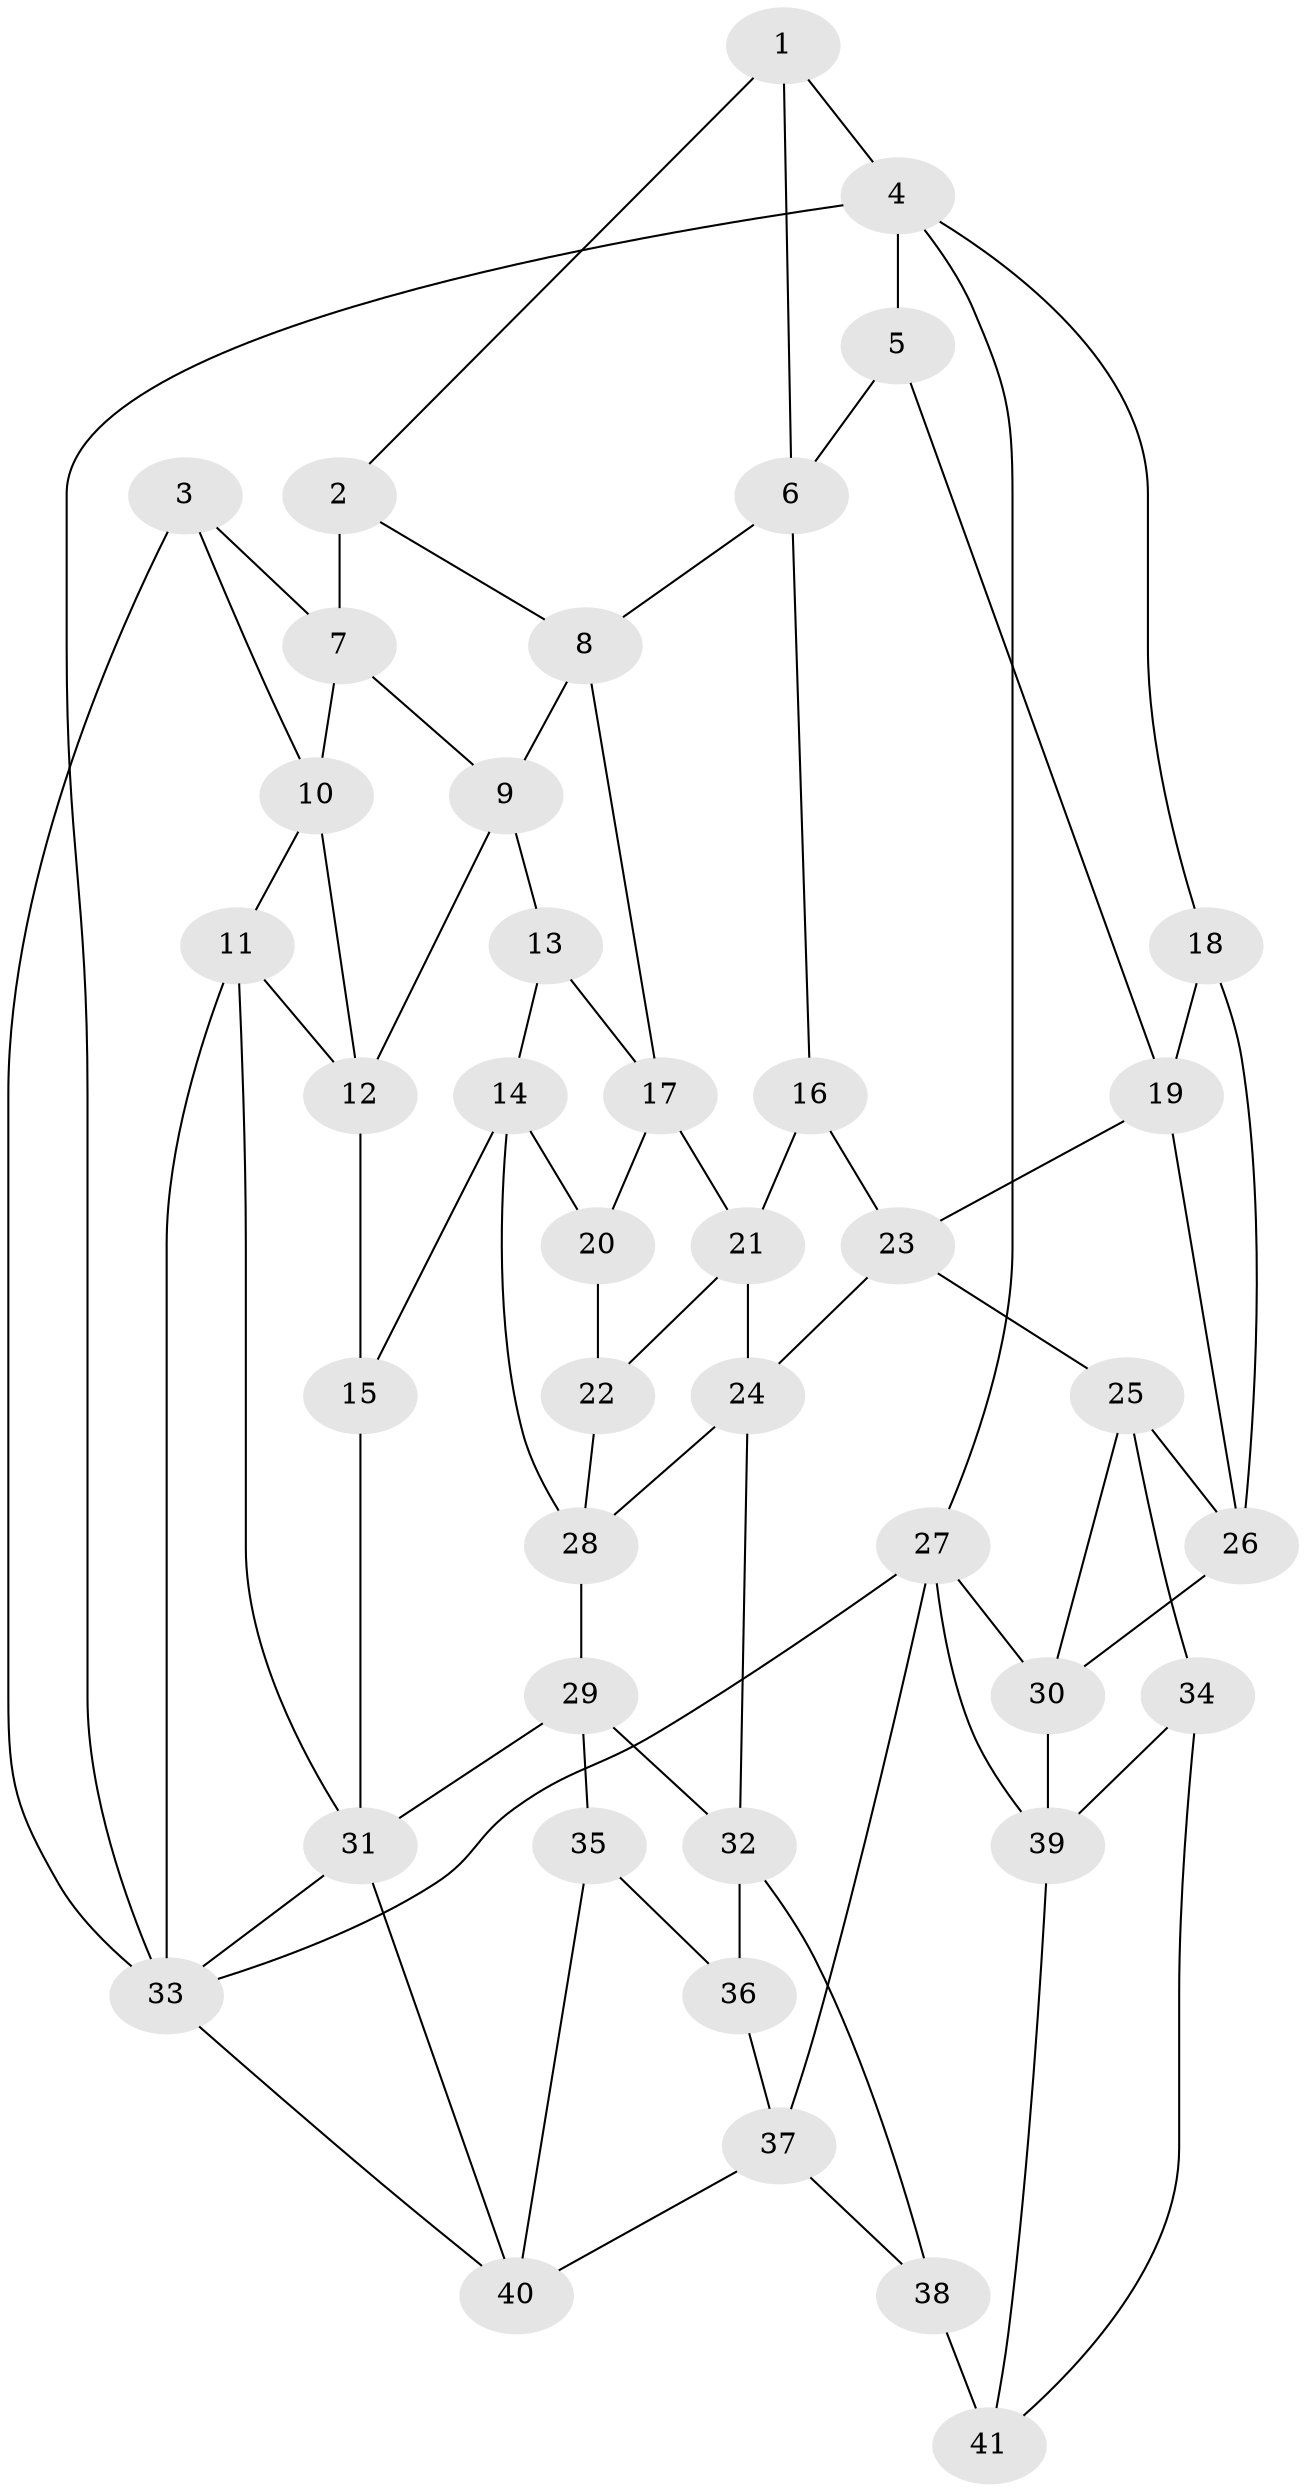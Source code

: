 // original degree distribution, {3: 0.04878048780487805, 5: 0.5365853658536586, 4: 0.1951219512195122, 6: 0.21951219512195122}
// Generated by graph-tools (version 1.1) at 2025/27/03/09/25 03:27:15]
// undirected, 41 vertices, 77 edges
graph export_dot {
graph [start="1"]
  node [color=gray90,style=filled];
  1;
  2;
  3;
  4;
  5;
  6;
  7;
  8;
  9;
  10;
  11;
  12;
  13;
  14;
  15;
  16;
  17;
  18;
  19;
  20;
  21;
  22;
  23;
  24;
  25;
  26;
  27;
  28;
  29;
  30;
  31;
  32;
  33;
  34;
  35;
  36;
  37;
  38;
  39;
  40;
  41;
  1 -- 2 [weight=1.0];
  1 -- 4 [weight=1.0];
  1 -- 6 [weight=1.0];
  2 -- 7 [weight=1.0];
  2 -- 8 [weight=1.0];
  3 -- 7 [weight=1.0];
  3 -- 10 [weight=1.0];
  3 -- 33 [weight=2.0];
  4 -- 5 [weight=1.0];
  4 -- 18 [weight=1.0];
  4 -- 27 [weight=1.0];
  4 -- 33 [weight=1.0];
  5 -- 6 [weight=1.0];
  5 -- 19 [weight=1.0];
  6 -- 8 [weight=1.0];
  6 -- 16 [weight=1.0];
  7 -- 9 [weight=1.0];
  7 -- 10 [weight=1.0];
  8 -- 9 [weight=1.0];
  8 -- 17 [weight=1.0];
  9 -- 12 [weight=1.0];
  9 -- 13 [weight=1.0];
  10 -- 11 [weight=1.0];
  10 -- 12 [weight=1.0];
  11 -- 12 [weight=1.0];
  11 -- 31 [weight=1.0];
  11 -- 33 [weight=1.0];
  12 -- 15 [weight=1.0];
  13 -- 14 [weight=1.0];
  13 -- 17 [weight=1.0];
  14 -- 15 [weight=1.0];
  14 -- 20 [weight=1.0];
  14 -- 28 [weight=1.0];
  15 -- 31 [weight=2.0];
  16 -- 21 [weight=1.0];
  16 -- 23 [weight=1.0];
  17 -- 20 [weight=1.0];
  17 -- 21 [weight=1.0];
  18 -- 19 [weight=1.0];
  18 -- 26 [weight=1.0];
  19 -- 23 [weight=1.0];
  19 -- 26 [weight=1.0];
  20 -- 22 [weight=2.0];
  21 -- 22 [weight=1.0];
  21 -- 24 [weight=1.0];
  22 -- 28 [weight=1.0];
  23 -- 24 [weight=1.0];
  23 -- 25 [weight=1.0];
  24 -- 28 [weight=1.0];
  24 -- 32 [weight=1.0];
  25 -- 26 [weight=1.0];
  25 -- 30 [weight=1.0];
  25 -- 34 [weight=1.0];
  26 -- 30 [weight=1.0];
  27 -- 30 [weight=1.0];
  27 -- 33 [weight=1.0];
  27 -- 37 [weight=1.0];
  27 -- 39 [weight=1.0];
  28 -- 29 [weight=1.0];
  29 -- 31 [weight=1.0];
  29 -- 32 [weight=1.0];
  29 -- 35 [weight=1.0];
  30 -- 39 [weight=1.0];
  31 -- 33 [weight=1.0];
  31 -- 40 [weight=1.0];
  32 -- 36 [weight=1.0];
  32 -- 38 [weight=1.0];
  33 -- 40 [weight=1.0];
  34 -- 39 [weight=1.0];
  34 -- 41 [weight=1.0];
  35 -- 36 [weight=1.0];
  35 -- 40 [weight=1.0];
  36 -- 37 [weight=1.0];
  37 -- 38 [weight=1.0];
  37 -- 40 [weight=1.0];
  38 -- 41 [weight=2.0];
  39 -- 41 [weight=1.0];
}
